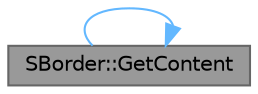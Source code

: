 digraph "SBorder::GetContent"
{
 // INTERACTIVE_SVG=YES
 // LATEX_PDF_SIZE
  bgcolor="transparent";
  edge [fontname=Helvetica,fontsize=10,labelfontname=Helvetica,labelfontsize=10];
  node [fontname=Helvetica,fontsize=10,shape=box,height=0.2,width=0.4];
  rankdir="RL";
  Node1 [id="Node000001",label="SBorder::GetContent",height=0.2,width=0.4,color="gray40", fillcolor="grey60", style="filled", fontcolor="black",tooltip="Gets the content for this border."];
  Node1 -> Node1 [id="edge1_Node000001_Node000001",dir="back",color="steelblue1",style="solid",tooltip=" "];
}
